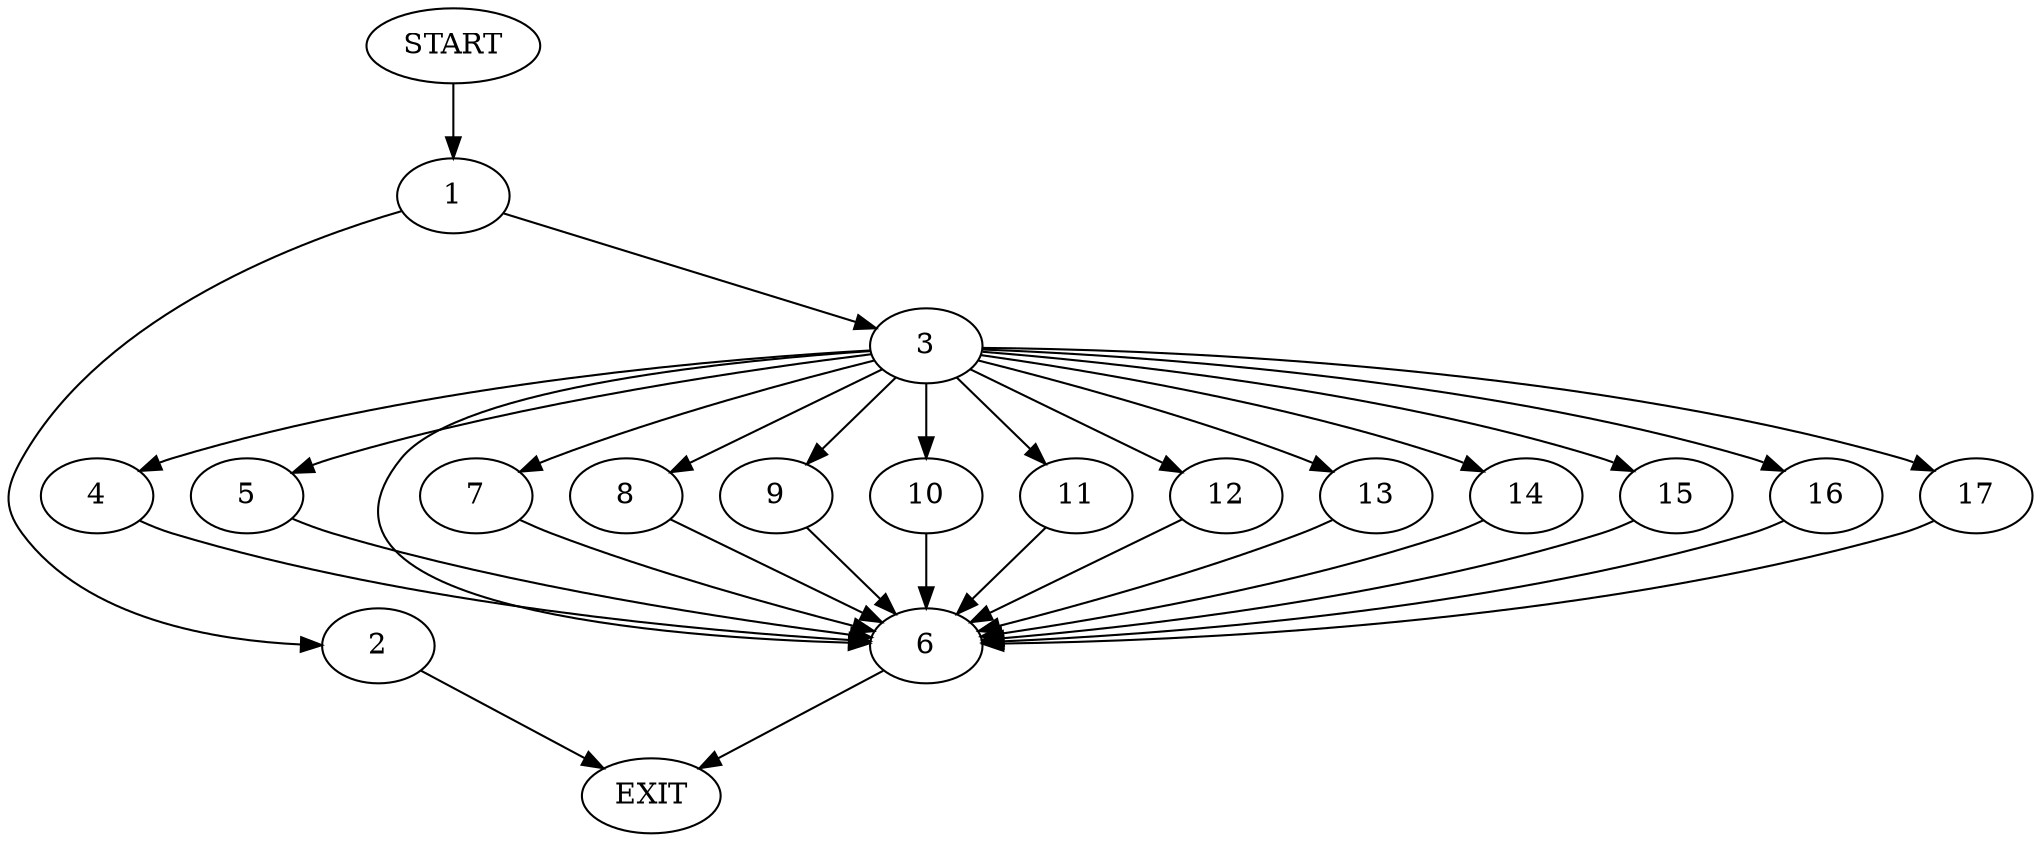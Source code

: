 digraph {
0 [label="START"]
18 [label="EXIT"]
0 -> 1
1 -> 2
1 -> 3
3 -> 4
3 -> 5
3 -> 6
3 -> 7
3 -> 8
3 -> 9
3 -> 10
3 -> 11
3 -> 12
3 -> 13
3 -> 14
3 -> 15
3 -> 16
3 -> 17
2 -> 18
14 -> 6
7 -> 6
5 -> 6
11 -> 6
16 -> 6
15 -> 6
6 -> 18
9 -> 6
13 -> 6
8 -> 6
4 -> 6
17 -> 6
12 -> 6
10 -> 6
}
